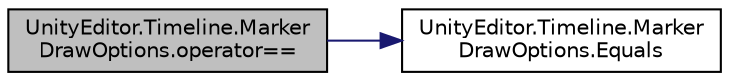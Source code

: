 digraph "UnityEditor.Timeline.MarkerDrawOptions.operator=="
{
 // LATEX_PDF_SIZE
  edge [fontname="Helvetica",fontsize="10",labelfontname="Helvetica",labelfontsize="10"];
  node [fontname="Helvetica",fontsize="10",shape=record];
  rankdir="LR";
  Node1 [label="UnityEditor.Timeline.Marker\lDrawOptions.operator==",height=0.2,width=0.4,color="black", fillcolor="grey75", style="filled", fontcolor="black",tooltip=" "];
  Node1 -> Node2 [color="midnightblue",fontsize="10",style="solid",fontname="Helvetica"];
  Node2 [label="UnityEditor.Timeline.Marker\lDrawOptions.Equals",height=0.2,width=0.4,color="black", fillcolor="white", style="filled",URL="$struct_unity_editor_1_1_timeline_1_1_marker_draw_options.html#a9c7dc63390bbb7fcb9ecdf12e044e9f2",tooltip=" "];
}

